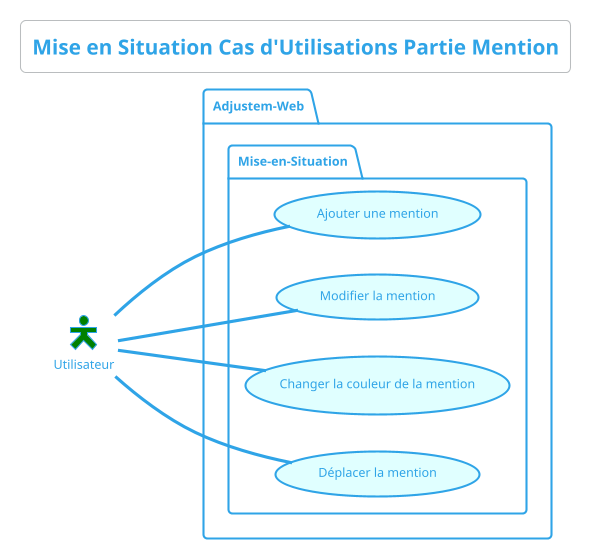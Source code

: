 @startuml Mise en Situation Cas d'Utilisations
!theme cerulean-outline
skinparam actorStyle hollow
left to right direction
title Mise en Situation Cas d'Utilisations Partie Mention

:Utilisateur: as u #green

package Adjustem-Web {
    package Mise-en-Situation {

        usecase "Ajouter une mention" as UC11 #LightCyan
        usecase "Modifier la mention" as UC12 #LightCyan
        usecase "Changer la couleur de la mention" as UC13 #LightCyan
        usecase "Déplacer la mention" as UC14 #LightCyan


    }
}


u --- UC11
u --- UC12
u --- UC13
u --- UC14


@enduml
